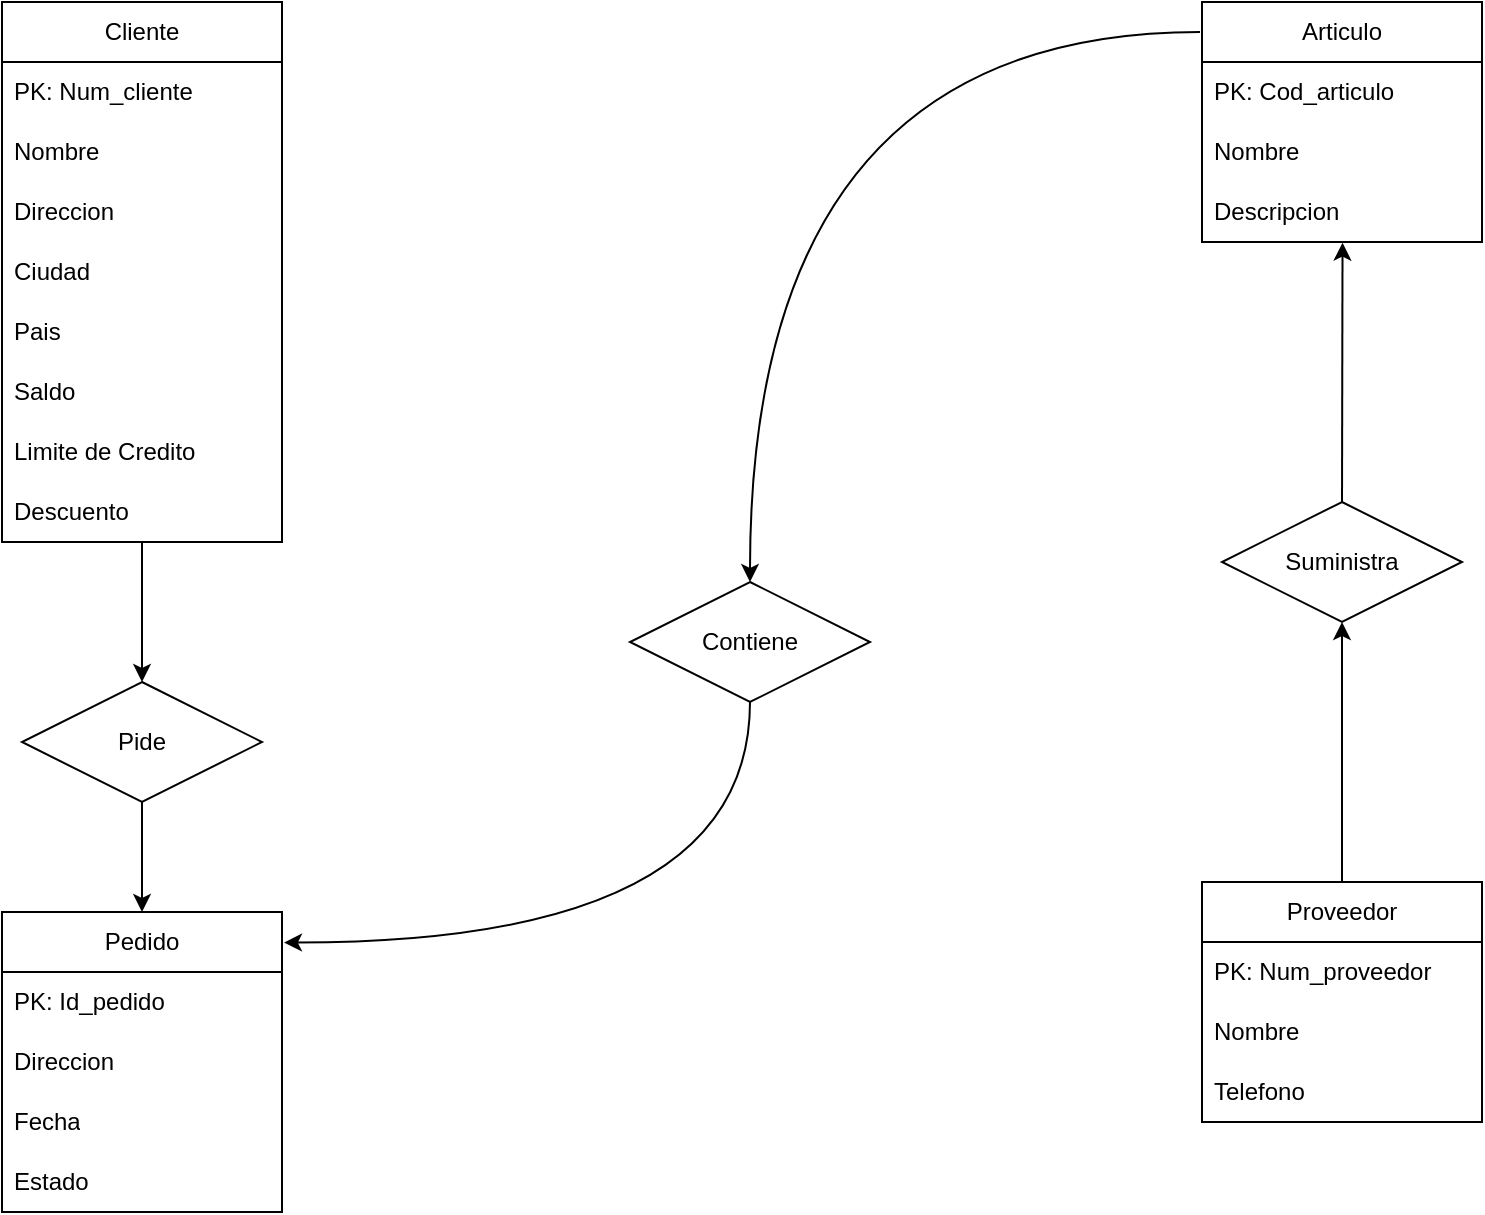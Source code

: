 <mxfile version="23.1.7" type="github">
  <diagram name="Página-1" id="kAnOpgZXaPXEC-2AFAyy">
    <mxGraphModel dx="1180" dy="745" grid="1" gridSize="10" guides="1" tooltips="1" connect="1" arrows="1" fold="1" page="1" pageScale="1" pageWidth="827" pageHeight="1169" math="0" shadow="0">
      <root>
        <mxCell id="0" />
        <mxCell id="1" parent="0" />
        <mxCell id="HW5p817uhVkBrxmgj_0z-40" style="edgeStyle=orthogonalEdgeStyle;rounded=0;orthogonalLoop=1;jettySize=auto;html=1;entryX=0.5;entryY=0;entryDx=0;entryDy=0;curved=1;" edge="1" parent="1" source="HW5p817uhVkBrxmgj_0z-1" target="HW5p817uhVkBrxmgj_0z-33">
          <mxGeometry relative="1" as="geometry" />
        </mxCell>
        <mxCell id="HW5p817uhVkBrxmgj_0z-1" value="Cliente" style="swimlane;fontStyle=0;childLayout=stackLayout;horizontal=1;startSize=30;horizontalStack=0;resizeParent=1;resizeParentMax=0;resizeLast=0;collapsible=1;marginBottom=0;whiteSpace=wrap;html=1;" vertex="1" parent="1">
          <mxGeometry x="40" y="40" width="140" height="270" as="geometry" />
        </mxCell>
        <mxCell id="HW5p817uhVkBrxmgj_0z-2" value="PK: Num_cliente" style="text;strokeColor=none;fillColor=none;align=left;verticalAlign=middle;spacingLeft=4;spacingRight=4;overflow=hidden;points=[[0,0.5],[1,0.5]];portConstraint=eastwest;rotatable=0;whiteSpace=wrap;html=1;" vertex="1" parent="HW5p817uhVkBrxmgj_0z-1">
          <mxGeometry y="30" width="140" height="30" as="geometry" />
        </mxCell>
        <mxCell id="HW5p817uhVkBrxmgj_0z-3" value="Nombre" style="text;strokeColor=none;fillColor=none;align=left;verticalAlign=middle;spacingLeft=4;spacingRight=4;overflow=hidden;points=[[0,0.5],[1,0.5]];portConstraint=eastwest;rotatable=0;whiteSpace=wrap;html=1;" vertex="1" parent="HW5p817uhVkBrxmgj_0z-1">
          <mxGeometry y="60" width="140" height="30" as="geometry" />
        </mxCell>
        <mxCell id="HW5p817uhVkBrxmgj_0z-4" value="Direccion" style="text;strokeColor=none;fillColor=none;align=left;verticalAlign=middle;spacingLeft=4;spacingRight=4;overflow=hidden;points=[[0,0.5],[1,0.5]];portConstraint=eastwest;rotatable=0;whiteSpace=wrap;html=1;" vertex="1" parent="HW5p817uhVkBrxmgj_0z-1">
          <mxGeometry y="90" width="140" height="30" as="geometry" />
        </mxCell>
        <mxCell id="HW5p817uhVkBrxmgj_0z-5" value="Ciudad" style="text;strokeColor=none;fillColor=none;align=left;verticalAlign=middle;spacingLeft=4;spacingRight=4;overflow=hidden;points=[[0,0.5],[1,0.5]];portConstraint=eastwest;rotatable=0;whiteSpace=wrap;html=1;" vertex="1" parent="HW5p817uhVkBrxmgj_0z-1">
          <mxGeometry y="120" width="140" height="30" as="geometry" />
        </mxCell>
        <mxCell id="HW5p817uhVkBrxmgj_0z-6" value="Pais" style="text;strokeColor=none;fillColor=none;align=left;verticalAlign=middle;spacingLeft=4;spacingRight=4;overflow=hidden;points=[[0,0.5],[1,0.5]];portConstraint=eastwest;rotatable=0;whiteSpace=wrap;html=1;" vertex="1" parent="HW5p817uhVkBrxmgj_0z-1">
          <mxGeometry y="150" width="140" height="30" as="geometry" />
        </mxCell>
        <mxCell id="HW5p817uhVkBrxmgj_0z-7" value="Saldo" style="text;strokeColor=none;fillColor=none;align=left;verticalAlign=middle;spacingLeft=4;spacingRight=4;overflow=hidden;points=[[0,0.5],[1,0.5]];portConstraint=eastwest;rotatable=0;whiteSpace=wrap;html=1;" vertex="1" parent="HW5p817uhVkBrxmgj_0z-1">
          <mxGeometry y="180" width="140" height="30" as="geometry" />
        </mxCell>
        <mxCell id="HW5p817uhVkBrxmgj_0z-8" value="Limite de Credito" style="text;strokeColor=none;fillColor=none;align=left;verticalAlign=middle;spacingLeft=4;spacingRight=4;overflow=hidden;points=[[0,0.5],[1,0.5]];portConstraint=eastwest;rotatable=0;whiteSpace=wrap;html=1;" vertex="1" parent="HW5p817uhVkBrxmgj_0z-1">
          <mxGeometry y="210" width="140" height="30" as="geometry" />
        </mxCell>
        <mxCell id="HW5p817uhVkBrxmgj_0z-9" value="Descuento" style="text;strokeColor=none;fillColor=none;align=left;verticalAlign=middle;spacingLeft=4;spacingRight=4;overflow=hidden;points=[[0,0.5],[1,0.5]];portConstraint=eastwest;rotatable=0;whiteSpace=wrap;html=1;" vertex="1" parent="HW5p817uhVkBrxmgj_0z-1">
          <mxGeometry y="240" width="140" height="30" as="geometry" />
        </mxCell>
        <mxCell id="HW5p817uhVkBrxmgj_0z-10" value="Articulo" style="swimlane;fontStyle=0;childLayout=stackLayout;horizontal=1;startSize=30;horizontalStack=0;resizeParent=1;resizeParentMax=0;resizeLast=0;collapsible=1;marginBottom=0;whiteSpace=wrap;html=1;" vertex="1" parent="1">
          <mxGeometry x="640" y="40" width="140" height="120" as="geometry" />
        </mxCell>
        <mxCell id="HW5p817uhVkBrxmgj_0z-11" value="PK: Cod_articulo" style="text;strokeColor=none;fillColor=none;align=left;verticalAlign=middle;spacingLeft=4;spacingRight=4;overflow=hidden;points=[[0,0.5],[1,0.5]];portConstraint=eastwest;rotatable=0;whiteSpace=wrap;html=1;" vertex="1" parent="HW5p817uhVkBrxmgj_0z-10">
          <mxGeometry y="30" width="140" height="30" as="geometry" />
        </mxCell>
        <mxCell id="HW5p817uhVkBrxmgj_0z-12" value="Nombre" style="text;strokeColor=none;fillColor=none;align=left;verticalAlign=middle;spacingLeft=4;spacingRight=4;overflow=hidden;points=[[0,0.5],[1,0.5]];portConstraint=eastwest;rotatable=0;whiteSpace=wrap;html=1;" vertex="1" parent="HW5p817uhVkBrxmgj_0z-10">
          <mxGeometry y="60" width="140" height="30" as="geometry" />
        </mxCell>
        <mxCell id="HW5p817uhVkBrxmgj_0z-13" value="Descripcion" style="text;strokeColor=none;fillColor=none;align=left;verticalAlign=middle;spacingLeft=4;spacingRight=4;overflow=hidden;points=[[0,0.5],[1,0.5]];portConstraint=eastwest;rotatable=0;whiteSpace=wrap;html=1;" vertex="1" parent="HW5p817uhVkBrxmgj_0z-10">
          <mxGeometry y="90" width="140" height="30" as="geometry" />
        </mxCell>
        <mxCell id="HW5p817uhVkBrxmgj_0z-19" value="Pedido" style="swimlane;fontStyle=0;childLayout=stackLayout;horizontal=1;startSize=30;horizontalStack=0;resizeParent=1;resizeParentMax=0;resizeLast=0;collapsible=1;marginBottom=0;whiteSpace=wrap;html=1;" vertex="1" parent="1">
          <mxGeometry x="40" y="495" width="140" height="150" as="geometry" />
        </mxCell>
        <mxCell id="HW5p817uhVkBrxmgj_0z-20" value="PK: Id_pedido" style="text;strokeColor=none;fillColor=none;align=left;verticalAlign=middle;spacingLeft=4;spacingRight=4;overflow=hidden;points=[[0,0.5],[1,0.5]];portConstraint=eastwest;rotatable=0;whiteSpace=wrap;html=1;" vertex="1" parent="HW5p817uhVkBrxmgj_0z-19">
          <mxGeometry y="30" width="140" height="30" as="geometry" />
        </mxCell>
        <mxCell id="HW5p817uhVkBrxmgj_0z-22" value="Direccion" style="text;strokeColor=none;fillColor=none;align=left;verticalAlign=middle;spacingLeft=4;spacingRight=4;overflow=hidden;points=[[0,0.5],[1,0.5]];portConstraint=eastwest;rotatable=0;whiteSpace=wrap;html=1;" vertex="1" parent="HW5p817uhVkBrxmgj_0z-19">
          <mxGeometry y="60" width="140" height="30" as="geometry" />
        </mxCell>
        <mxCell id="HW5p817uhVkBrxmgj_0z-26" value="Fecha" style="text;strokeColor=none;fillColor=none;align=left;verticalAlign=middle;spacingLeft=4;spacingRight=4;overflow=hidden;points=[[0,0.5],[1,0.5]];portConstraint=eastwest;rotatable=0;whiteSpace=wrap;html=1;" vertex="1" parent="HW5p817uhVkBrxmgj_0z-19">
          <mxGeometry y="90" width="140" height="30" as="geometry" />
        </mxCell>
        <mxCell id="HW5p817uhVkBrxmgj_0z-27" value="Estado" style="text;strokeColor=none;fillColor=none;align=left;verticalAlign=middle;spacingLeft=4;spacingRight=4;overflow=hidden;points=[[0,0.5],[1,0.5]];portConstraint=eastwest;rotatable=0;whiteSpace=wrap;html=1;" vertex="1" parent="HW5p817uhVkBrxmgj_0z-19">
          <mxGeometry y="120" width="140" height="30" as="geometry" />
        </mxCell>
        <mxCell id="HW5p817uhVkBrxmgj_0z-36" style="edgeStyle=orthogonalEdgeStyle;rounded=0;orthogonalLoop=1;jettySize=auto;html=1;exitX=0.5;exitY=0;exitDx=0;exitDy=0;entryX=0.5;entryY=1;entryDx=0;entryDy=0;curved=1;" edge="1" parent="1" source="HW5p817uhVkBrxmgj_0z-28" target="HW5p817uhVkBrxmgj_0z-35">
          <mxGeometry relative="1" as="geometry" />
        </mxCell>
        <mxCell id="HW5p817uhVkBrxmgj_0z-28" value="Proveedor" style="swimlane;fontStyle=0;childLayout=stackLayout;horizontal=1;startSize=30;horizontalStack=0;resizeParent=1;resizeParentMax=0;resizeLast=0;collapsible=1;marginBottom=0;whiteSpace=wrap;html=1;" vertex="1" parent="1">
          <mxGeometry x="640" y="480" width="140" height="120" as="geometry" />
        </mxCell>
        <mxCell id="HW5p817uhVkBrxmgj_0z-29" value="PK: Num_proveedor" style="text;strokeColor=none;fillColor=none;align=left;verticalAlign=middle;spacingLeft=4;spacingRight=4;overflow=hidden;points=[[0,0.5],[1,0.5]];portConstraint=eastwest;rotatable=0;whiteSpace=wrap;html=1;" vertex="1" parent="HW5p817uhVkBrxmgj_0z-28">
          <mxGeometry y="30" width="140" height="30" as="geometry" />
        </mxCell>
        <mxCell id="HW5p817uhVkBrxmgj_0z-30" value="Nombre" style="text;strokeColor=none;fillColor=none;align=left;verticalAlign=middle;spacingLeft=4;spacingRight=4;overflow=hidden;points=[[0,0.5],[1,0.5]];portConstraint=eastwest;rotatable=0;whiteSpace=wrap;html=1;" vertex="1" parent="HW5p817uhVkBrxmgj_0z-28">
          <mxGeometry y="60" width="140" height="30" as="geometry" />
        </mxCell>
        <mxCell id="HW5p817uhVkBrxmgj_0z-31" value="Telefono" style="text;strokeColor=none;fillColor=none;align=left;verticalAlign=middle;spacingLeft=4;spacingRight=4;overflow=hidden;points=[[0,0.5],[1,0.5]];portConstraint=eastwest;rotatable=0;whiteSpace=wrap;html=1;" vertex="1" parent="HW5p817uhVkBrxmgj_0z-28">
          <mxGeometry y="90" width="140" height="30" as="geometry" />
        </mxCell>
        <mxCell id="HW5p817uhVkBrxmgj_0z-41" style="edgeStyle=orthogonalEdgeStyle;rounded=0;orthogonalLoop=1;jettySize=auto;html=1;exitX=0.5;exitY=1;exitDx=0;exitDy=0;entryX=0.5;entryY=0;entryDx=0;entryDy=0;curved=1;" edge="1" parent="1" source="HW5p817uhVkBrxmgj_0z-33" target="HW5p817uhVkBrxmgj_0z-19">
          <mxGeometry relative="1" as="geometry" />
        </mxCell>
        <mxCell id="HW5p817uhVkBrxmgj_0z-33" value="Pide" style="shape=rhombus;perimeter=rhombusPerimeter;whiteSpace=wrap;html=1;align=center;" vertex="1" parent="1">
          <mxGeometry x="50" y="380" width="120" height="60" as="geometry" />
        </mxCell>
        <mxCell id="HW5p817uhVkBrxmgj_0z-34" value="Contiene" style="shape=rhombus;perimeter=rhombusPerimeter;whiteSpace=wrap;html=1;align=center;" vertex="1" parent="1">
          <mxGeometry x="354" y="330" width="120" height="60" as="geometry" />
        </mxCell>
        <mxCell id="HW5p817uhVkBrxmgj_0z-35" value="Suministra" style="shape=rhombus;perimeter=rhombusPerimeter;whiteSpace=wrap;html=1;align=center;" vertex="1" parent="1">
          <mxGeometry x="650" y="290" width="120" height="60" as="geometry" />
        </mxCell>
        <mxCell id="HW5p817uhVkBrxmgj_0z-37" style="edgeStyle=orthogonalEdgeStyle;rounded=0;orthogonalLoop=1;jettySize=auto;html=1;exitX=0.5;exitY=0;exitDx=0;exitDy=0;entryX=0.502;entryY=1.011;entryDx=0;entryDy=0;entryPerimeter=0;curved=1;" edge="1" parent="1" source="HW5p817uhVkBrxmgj_0z-35" target="HW5p817uhVkBrxmgj_0z-13">
          <mxGeometry relative="1" as="geometry" />
        </mxCell>
        <mxCell id="HW5p817uhVkBrxmgj_0z-38" style="edgeStyle=orthogonalEdgeStyle;rounded=0;orthogonalLoop=1;jettySize=auto;html=1;exitX=-0.007;exitY=0.125;exitDx=0;exitDy=0;entryX=0.5;entryY=0;entryDx=0;entryDy=0;curved=1;exitPerimeter=0;" edge="1" parent="1" source="HW5p817uhVkBrxmgj_0z-10" target="HW5p817uhVkBrxmgj_0z-34">
          <mxGeometry relative="1" as="geometry" />
        </mxCell>
        <mxCell id="HW5p817uhVkBrxmgj_0z-43" style="edgeStyle=orthogonalEdgeStyle;rounded=0;orthogonalLoop=1;jettySize=auto;html=1;exitX=0.5;exitY=1;exitDx=0;exitDy=0;entryX=1.007;entryY=0.102;entryDx=0;entryDy=0;entryPerimeter=0;curved=1;" edge="1" parent="1" source="HW5p817uhVkBrxmgj_0z-34" target="HW5p817uhVkBrxmgj_0z-19">
          <mxGeometry relative="1" as="geometry" />
        </mxCell>
      </root>
    </mxGraphModel>
  </diagram>
</mxfile>
